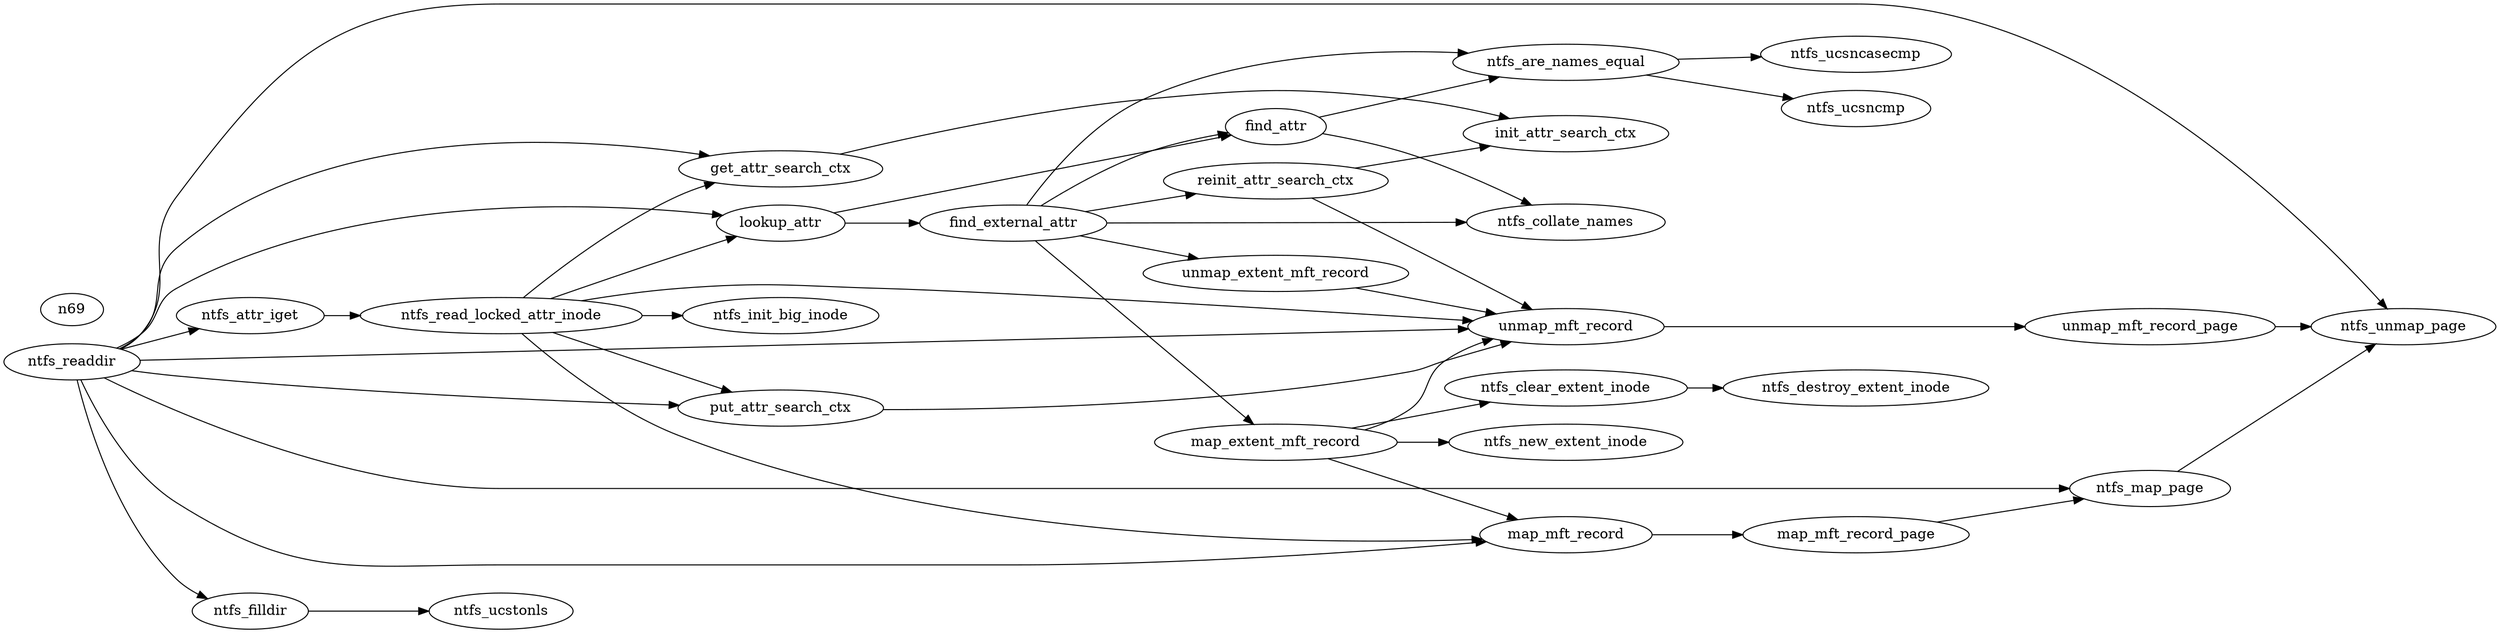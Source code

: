 digraph "bla" {
	graph [
		fontsize = "14"
		fontname = "Times-Roman"
		fontcolor = "black"
		rankdir = "LR"
		bb = "0,0,1738,748"
		color = "black"
	]
	node [
		fontsize = "14"
		fontname = "Times-Roman"
		fontcolor = "black"
		shape = "ellipse"
		color = "black"
	]
	edge [
		fontsize = "14"
		fontname = "Times-Roman"
		fontcolor = "black"
		color = "black"
	]
	"find_attr" [
		label = "\N"
		color = "black"
		width = "0.940000"
		fontsize = "14"
		fontname = "Times-Roman"
		fontcolor = "black"
		pos = "893,562"
		height = "0.500000"
		shape = "ellipse"
	]
	"ntfs_are_names_equal" [
		label = "\N"
		color = "black"
		width = "2.030000"
		fontsize = "14"
		fontname = "Times-Roman"
		fontcolor = "black"
		pos = "1092,547"
		height = "0.500000"
		shape = "ellipse"
	]
	"ntfs_collate_names" [
		label = "\N"
		color = "black"
		width = "1.780000"
		fontsize = "14"
		fontname = "Times-Roman"
		fontcolor = "black"
		pos = "1092,608"
		height = "0.500000"
		shape = "ellipse"
	]
	"find_external_attr" [
		label = "\N"
		color = "black"
		width = "1.670000"
		fontsize = "14"
		fontname = "Times-Roman"
		fontcolor = "black"
		pos = "711,432"
		height = "0.500000"
		shape = "ellipse"
	]
	"map_extent_mft_record" [
		label = "\N"
		color = "black"
		width = "2.140000"
		fontsize = "14"
		fontname = "Times-Roman"
		fontcolor = "black"
		pos = "893,432"
		height = "0.500000"
		shape = "ellipse"
	]
	"reinit_attr_search_ctx" [
		label = "\N"
		color = "black"
		width = "1.970000"
		fontsize = "14"
		fontname = "Times-Roman"
		fontcolor = "black"
		pos = "893,270"
		height = "0.500000"
		shape = "ellipse"
	]
	"unmap_extent_mft_record" [
		label = "\N"
		color = "black"
		width = "2.330000"
		fontsize = "14"
		fontname = "Times-Roman"
		fontcolor = "black"
		pos = "893,324"
		height = "0.500000"
		shape = "ellipse"
	]
	"map_mft_record" [
		label = "\N"
		color = "black"
		width = "1.580000"
		fontsize = "14"
		fontname = "Times-Roman"
		fontcolor = "black"
		pos = "1092,482"
		height = "0.500000"
		shape = "ellipse"
	]
	"unmap_mft_record" [
		label = "\N"
		color = "black"
		width = "1.780000"
		fontsize = "14"
		fontname = "Times-Roman"
		fontcolor = "black"
		pos = "1092,270"
		height = "0.500000"
		shape = "ellipse"
	]
	"get_attr_search_ctx" [
		label = "\N"
		color = "black"
		width = "1.810000"
		fontsize = "14"
		fontname = "Times-Roman"
		fontcolor = "black"
		pos = "548,110"
		height = "0.500000"
		shape = "ellipse"
	]
	"init_attr_search_ctx" [
		label = "\N"
		color = "black"
		width = "1.830000"
		fontsize = "14"
		fontname = "Times-Roman"
		fontcolor = "black"
		pos = "1092,163"
		height = "0.500000"
		shape = "ellipse"
	]
	"ntfs_map_page" [
		label = "\N"
		color = "black"
		width = "1.470000"
		fontsize = "14"
		fontname = "Times-Roman"
		fontcolor = "black"
		pos = "1493,482"
		height = "0.500000"
		shape = "ellipse"
	]
	"ntfs_unmap_page" [
		label = "\N"
		color = "black"
		width = "1.670000"
		fontsize = "14"
		fontname = "Times-Roman"
		fontcolor = "black"
		pos = "1670,270"
		height = "0.500000"
		shape = "ellipse"
	]
	"lookup_attr" [
		label = "\N"
		color = "black"
		width = "1.170000"
		fontsize = "14"
		fontname = "Times-Roman"
		fontcolor = "black"
		pos = "548,409"
		height = "0.500000"
		shape = "ellipse"
	]
	"ntfs_attr_iget" [
		label = "\N"
		color = "black"
		width = "1.310000"
		fontsize = "14"
		fontname = "Times-Roman"
		fontcolor = "black"
		pos = "180,241"
		height = "0.500000"
		shape = "ellipse"
	]
	"put_attr_search_ctx" [
		label = "\N"
		color = "black"
		width = "1.810000"
		fontsize = "14"
		fontname = "Times-Roman"
		fontcolor = "black"
		pos = "548,164"
		height = "0.500000"
		shape = "ellipse"
	]
	"ntfs_clear_extent_inode" [
		label = "\N"
		color = "black"
		width = "2.140000"
		fontsize = "14"
		fontname = "Times-Roman"
		fontcolor = "black"
		pos = "1092,374"
		height = "0.500000"
		shape = "ellipse"
	]
	"ntfs_new_extent_inode" [
		label = "\N"
		color = "black"
		width = "2.080000"
		fontsize = "14"
		fontname = "Times-Roman"
		fontcolor = "black"
		pos = "1092,428"
		height = "0.500000"
		shape = "ellipse"
	]
	"map_mft_record_page" [
		label = "\N"
		color = "black"
		width = "2.030000"
		fontsize = "14"
		fontname = "Times-Roman"
		fontcolor = "black"
		pos = "1291,482"
		height = "0.500000"
		shape = "ellipse"
	]
	"ntfs_ucsncasecmp" [
		label = "\N"
		color = "black"
		width = "1.690000"
		fontsize = "14"
		fontname = "Times-Roman"
		fontcolor = "black"
		pos = "1291,590"
		height = "0.500000"
		shape = "ellipse"
	]
	"ntfs_ucsncmp" [
		label = "\N"
		color = "black"
		width = "1.360000"
		fontsize = "14"
		fontname = "Times-Roman"
		fontcolor = "black"
		pos = "1291,536"
		height = "0.500000"
		shape = "ellipse"
	]
	"ntfs_read_locked_attr_inode" [
		label = "\N"
		color = "black"
		width = "2.500000"
		fontsize = "14"
		fontname = "Times-Roman"
		fontcolor = "black"
		pos = "355,241"
		height = "0.500000"
		shape = "ellipse"
	]
	"ntfs_destroy_extent_inode" [
		label = "\N"
		color = "black"
		width = "2.330000"
		fontsize = "14"
		fontname = "Times-Roman"
		fontcolor = "black"
		pos = "1291,374"
		height = "0.500000"
		shape = "ellipse"
	]
	"ntfs_filldir" [
		label = "\N"
		color = "black"
		width = "1.110000"
		fontsize = "14"
		fontname = "Times-Roman"
		fontcolor = "black"
		pos = "180,18"
		height = "0.500000"
		shape = "ellipse"
	]
	"ntfs_ucstonls" [
		label = "\N"
		color = "black"
		width = "1.310000"
		fontsize = "14"
		fontname = "Times-Roman"
		fontcolor = "black"
		pos = "355,18"
		height = "0.500000"
		shape = "ellipse"
	]
	"ntfs_readdir" [
		label = "\N"
		color = "black"
		width = "1.220000"
		fontsize = "14"
		fontname = "Times-Roman"
		fontcolor = "black"
		pos = "52,241"
		height = "0.500000"
		shape = "ellipse"
	]
	"ntfs_init_big_inode" [
		label = "\N"
		color = "black"
		width = "1.810000"
		fontsize = "14"
		fontname = "Times-Roman"
		fontcolor = "black"
		pos = "548,218"
		height = "0.500000"
		shape = "ellipse"
	]
	"unmap_mft_record_page" [
		label = "\N"
		color = "black"
		width = "2.220000"
		fontsize = "14"
		fontname = "Times-Roman"
		fontcolor = "black"
		pos = "1493,270"
		height = "0.500000"
		shape = "ellipse"
	]
	"n69" [
		label = "\N"
		color = "black"
		width = "0.833333"
		fontsize = "14"
		fontname = "Times-Roman"
		fontcolor = "black"
		pos = "1266.728843,557.745649"
		height = "0.416667"
		shape = "ellipse"
	]
	"find_attr" -> "ntfs_are_names_equal" [
		fontsize = "14"
		fontname = "Times-Roman"
		fontcolor = "black"
		pos = "e,1022,552  927,559 950,557 982,555 1012,553"
		color = "black"
	]
	"find_attr" -> "ntfs_collate_names" [
		fontsize = "14"
		fontname = "Times-Roman"
		fontcolor = "black"
		pos = "e,1043,596  925,569 955,576 1000,586 1035,594"
		color = "black"
	]
	"find_external_attr" -> "find_attr" [
		fontsize = "14"
		fontname = "Times-Roman"
		fontcolor = "black"
		pos = "e,862,554  725,450 742,471 774,507 808,530 822,538 839,545 854,551"
		color = "black"
	]
	"find_external_attr" -> "map_extent_mft_record" [
		fontsize = "14"
		fontname = "Times-Roman"
		fontcolor = "black"
		pos = "e,815,432  772,432 783,432 794,432 805,432"
		color = "black"
	]
	"find_external_attr" -> "ntfs_are_names_equal" [
		fontsize = "14"
		fontname = "Times-Roman"
		fontcolor = "black"
		pos = "e,1024,541  733,449 752,462 781,481 808,492 876,518 957,532 1016,540"
		color = "black"
	]
	"find_external_attr" -> "ntfs_collate_names" [
		fontsize = "14"
		fontname = "Times-Roman"
		fontcolor = "black"
		pos = "e,1037,618  716,450 726,484 754,558 808,589 876,627 968,625 1029,619"
		color = "black"
	]
	"find_external_attr" -> "reinit_attr_search_ctx" [
		fontsize = "14"
		fontname = "Times-Roman"
		fontcolor = "black"
		pos = "e,838,281  725,414 738,399 757,375 772,354 790,329 785,315 808,297 814,292 821,288 829,285"
		color = "black"
	]
	"find_external_attr" -> "unmap_extent_mft_record" [
		fontsize = "14"
		fontname = "Times-Roman"
		fontcolor = "black"
		pos = "e,838,338  728,415 746,396 777,368 808,351 814,348 821,344 829,341"
		color = "black"
	]
	"get_attr_search_ctx" -> "init_attr_search_ctx" [
		fontsize = "14"
		fontname = "Times-Roman"
		fontcolor = "black"
		pos = "e,1048,150  613,110 698,110 850,114 978,134 998,137 1020,142 1039,148"
		color = "black"
	]
	"lookup_attr" -> "find_attr" [
		fontsize = "14"
		fontname = "Times-Roman"
		fontcolor = "black"
		pos = "e,860,556  575,423 622,448 722,500 808,540 818,544 820,545 829,549 836,551 843,553 850,554"
		color = "black"
	]
	"lookup_attr" -> "find_external_attr" [
		fontsize = "14"
		fontname = "Times-Roman"
		fontcolor = "black"
		pos = "e,656,424  589,415 606,418 627,420 646,423"
		color = "black"
	]
	"map_extent_mft_record" -> "map_mft_record" [
		fontsize = "14"
		fontname = "Times-Roman"
		fontcolor = "black"
		pos = "e,1047,471  946,445 975,452 1009,461 1038,469"
		color = "black"
	]
	"map_extent_mft_record" -> "ntfs_clear_extent_inode" [
		fontsize = "14"
		fontname = "Times-Roman"
		fontcolor = "black"
		pos = "e,1044,388  941,418 969,410 1004,399 1034,391"
		color = "black"
	]
	"map_extent_mft_record" -> "ntfs_new_extent_inode" [
		fontsize = "14"
		fontname = "Times-Roman"
		fontcolor = "black"
		pos = "e,1017,429  970,430 982,430 994,429 1007,429"
		color = "black"
	]
	"map_extent_mft_record" -> "unmap_mft_record" [
		fontsize = "14"
		fontname = "Times-Roman"
		fontcolor = "black"
		pos = "e,1072,287  950,420 960,416 970,411 978,405 1002,386 996,370 1014,347 1030,327 1050,307 1066,293"
		color = "black"
	]
	"map_mft_record" -> "map_mft_record_page" [
		fontsize = "14"
		fontname = "Times-Roman"
		fontcolor = "black"
		pos = "e,1217,482  1149,482 1167,482 1188,482 1207,482"
		color = "black"
	]
	"map_mft_record_page" -> "ntfs_map_page" [
		fontsize = "14"
		fontname = "Times-Roman"
		fontcolor = "black"
		pos = "e,1440,482  1365,482 1387,482 1410,482 1431,482"
		color = "black"
	]
	"ntfs_are_names_equal" -> "ntfs_ucsncasecmp" [
		fontsize = "14"
		fontname = "Times-Roman"
		fontcolor = "black"
		pos = "e,1241,579  1147,559 1174,565 1206,572 1232,577"
		color = "black"
	]
	"ntfs_are_names_equal" -> "ntfs_ucsncmp" [
		fontsize = "14"
		fontname = "Times-Roman"
		fontcolor = "black"
		pos = "e,1242,539  1163,543 1186,542 1211,540 1233,539"
		color = "black"
	]
	"ntfs_attr_iget" -> "ntfs_read_locked_attr_inode" [
		fontsize = "14"
		fontname = "Times-Roman"
		fontcolor = "black"
		pos = "e,264,241  228,241 236,241 245,241 254,241"
		color = "black"
	]
	"ntfs_clear_extent_inode" -> "ntfs_destroy_extent_inode" [
		fontsize = "14"
		fontname = "Times-Roman"
		fontcolor = "black"
		pos = "e,1206,374  1170,374 1179,374 1187,374 1196,374"
		color = "black"
	]
	"ntfs_filldir" -> "ntfs_ucstonls" [
		fontsize = "14"
		fontname = "Times-Roman"
		fontcolor = "black"
		pos = "e,307,18  221,18 244,18 272,18 297,18"
		color = "black"
	]
	"ntfs_map_page" -> "ntfs_unmap_page" [
		fontsize = "14"
		fontname = "Times-Roman"
		fontcolor = "black"
		pos = "e,1655,288  1507,465 1539,427 1615,337 1650,294"
		color = "black"
	]
	"ntfs_readdir" -> "get_attr_search_ctx" [
		fontsize = "14"
		fontname = "Times-Roman"
		fontcolor = "black"
		pos = "e,488,117  70,224 93,208 103,205 132,194 251,153 397,129 481,118"
		color = "black"
	]
	"ntfs_readdir" -> "lookup_attr" [
		fontsize = "14"
		fontname = "Times-Roman"
		fontcolor = "black"
		pos = "e,507,414  59,259 71,285 95,332 132,354 249,424 418,421 500,415"
		color = "black"
	]
	"ntfs_readdir" -> "map_mft_record" [
		fontsize = "14"
		fontname = "Times-Roman"
		fontcolor = "black"
		pos = "e,1053,495  55,259 57,268 59,279 63,288 70,304 75,306 85,321 197,472 168,645 355,646 355,646 355,646 711,646 833,645 882,662 978,589 1006,568 990,544 1014,520 1023,511 1034,505 1044,499"
		color = "black"
	]
	"ntfs_readdir" -> "ntfs_attr_iget" [
		fontsize = "14"
		fontname = "Times-Roman"
		fontcolor = "black"
		pos = "e,132,241  96,241 105,241 113,241 122,241"
		color = "black"
	]
	"ntfs_readdir" -> "ntfs_filldir" [
		fontsize = "14"
		fontname = "Times-Roman"
		fontcolor = "black"
		pos = "e,154,32  56,223 65,187 88,104 132,50 136,45 141,41 146,38"
		color = "black"
	]
	"ntfs_readdir" -> "ntfs_map_page" [
		fontsize = "14"
		fontname = "Times-Roman"
		fontcolor = "black"
		pos = "e,1482,500  54,259 65,349 127,737 355,738 355,738 355,738 1092,738 1230,737 1266,697 1376,617 1420,585 1458,535 1478,506"
		color = "black"
	]
	"ntfs_readdir" -> "ntfs_unmap_page" [
		fontsize = "14"
		fontname = "Times-Roman"
		fontcolor = "black"
		pos = "e,1653,252  63,223 90,192 98,185 132,163 224,105 247,64 355,64 355,64 355,64 1291,64 1441,64 1589,191 1646,245"
		color = "black"
	]
	"ntfs_readdir" -> "put_attr_search_ctx" [
		fontsize = "14"
		fontname = "Times-Roman"
		fontcolor = "black"
		pos = "e,484,168  85,229 99,224 116,218 132,214 251,187 392,174 476,168"
		color = "black"
	]
	"ntfs_readdir" -> "unmap_mft_record" [
		fontsize = "14"
		fontname = "Times-Roman"
		fontcolor = "black"
		pos = "e,1047,257  78,256 130,283 248,339 355,340 355,340 355,340 548,340 672,339 687,265 808,243 883,230 903,235 978,243 998,246 1019,250 1038,255"
		color = "black"
	]
	"ntfs_read_locked_attr_inode" -> "get_attr_search_ctx" [
		fontsize = "14"
		fontname = "Times-Roman"
		fontcolor = "black"
		pos = "e,508,124  374,223 397,201 440,163 482,137 488,133 495,130 502,127"
		color = "black"
	]
	"ntfs_read_locked_attr_inode" -> "lookup_attr" [
		fontsize = "14"
		fontname = "Times-Roman"
		fontcolor = "black"
		pos = "e,529,393  375,259 410,290 483,352 521,386"
		color = "black"
	]
	"ntfs_read_locked_attr_inode" -> "map_mft_record" [
		fontsize = "14"
		fontname = "Times-Roman"
		fontcolor = "black"
		pos = "e,1035,483  404,256 502,287 713,357 772,405 795,423 784,444 808,459 843,480 953,484 1025,483"
		color = "black"
	]
	"ntfs_read_locked_attr_inode" -> "ntfs_init_big_inode" [
		fontsize = "14"
		fontname = "Times-Roman"
		fontcolor = "black"
		pos = "e,488,225  433,232 448,230 464,228 479,226"
		color = "black"
	]
	"ntfs_read_locked_attr_inode" -> "put_attr_search_ctx" [
		fontsize = "14"
		fontname = "Times-Roman"
		fontcolor = "black"
		pos = "e,510,179  395,225 427,212 471,195 503,182"
		color = "black"
	]
	"ntfs_read_locked_attr_inode" -> "unmap_mft_record" [
		fontsize = "14"
		fontname = "Times-Roman"
		fontcolor = "black"
		pos = "e,1065,254  444,245 457,245 470,245 482,245 541,246 556,251 614,245 776,231 821,172 978,210 994,214 1029,233 1056,249"
		color = "black"
	]
	"put_attr_search_ctx" -> "unmap_mft_record" [
		fontsize = "14"
		fontname = "Times-Roman"
		fontcolor = "black"
		pos = "e,1078,252  602,154 686,140 851,123 978,172 1017,186 1051,221 1072,245"
		color = "black"
	]
	"reinit_attr_search_ctx" -> "init_attr_search_ctx" [
		fontsize = "14"
		fontname = "Times-Roman"
		fontcolor = "black"
		pos = "e,1062,179  924,254 959,235 1017,204 1054,183"
		color = "black"
	]
	"reinit_attr_search_ctx" -> "unmap_mft_record" [
		fontsize = "14"
		fontname = "Times-Roman"
		fontcolor = "black"
		pos = "e,1028,270  964,270 982,270 1001,270 1018,270"
		color = "black"
	]
	"unmap_extent_mft_record" -> "unmap_mft_record" [
		fontsize = "14"
		fontname = "Times-Roman"
		fontcolor = "black"
		pos = "e,1046,283  945,310 973,303 1008,293 1037,285"
		color = "black"
	]
	"unmap_mft_record_page" -> "ntfs_unmap_page" [
		fontsize = "14"
		fontname = "Times-Roman"
		fontcolor = "black"
		pos = "e,1610,270  1574,270 1583,270 1591,270 1600,270"
		color = "black"
	]
	"unmap_mft_record" -> "unmap_mft_record_page" [
		fontsize = "14"
		fontname = "Times-Roman"
		fontcolor = "black"
		pos = "e,1412,270  1156,270 1223,270 1327,270 1402,270"
		color = "black"
	]
}
